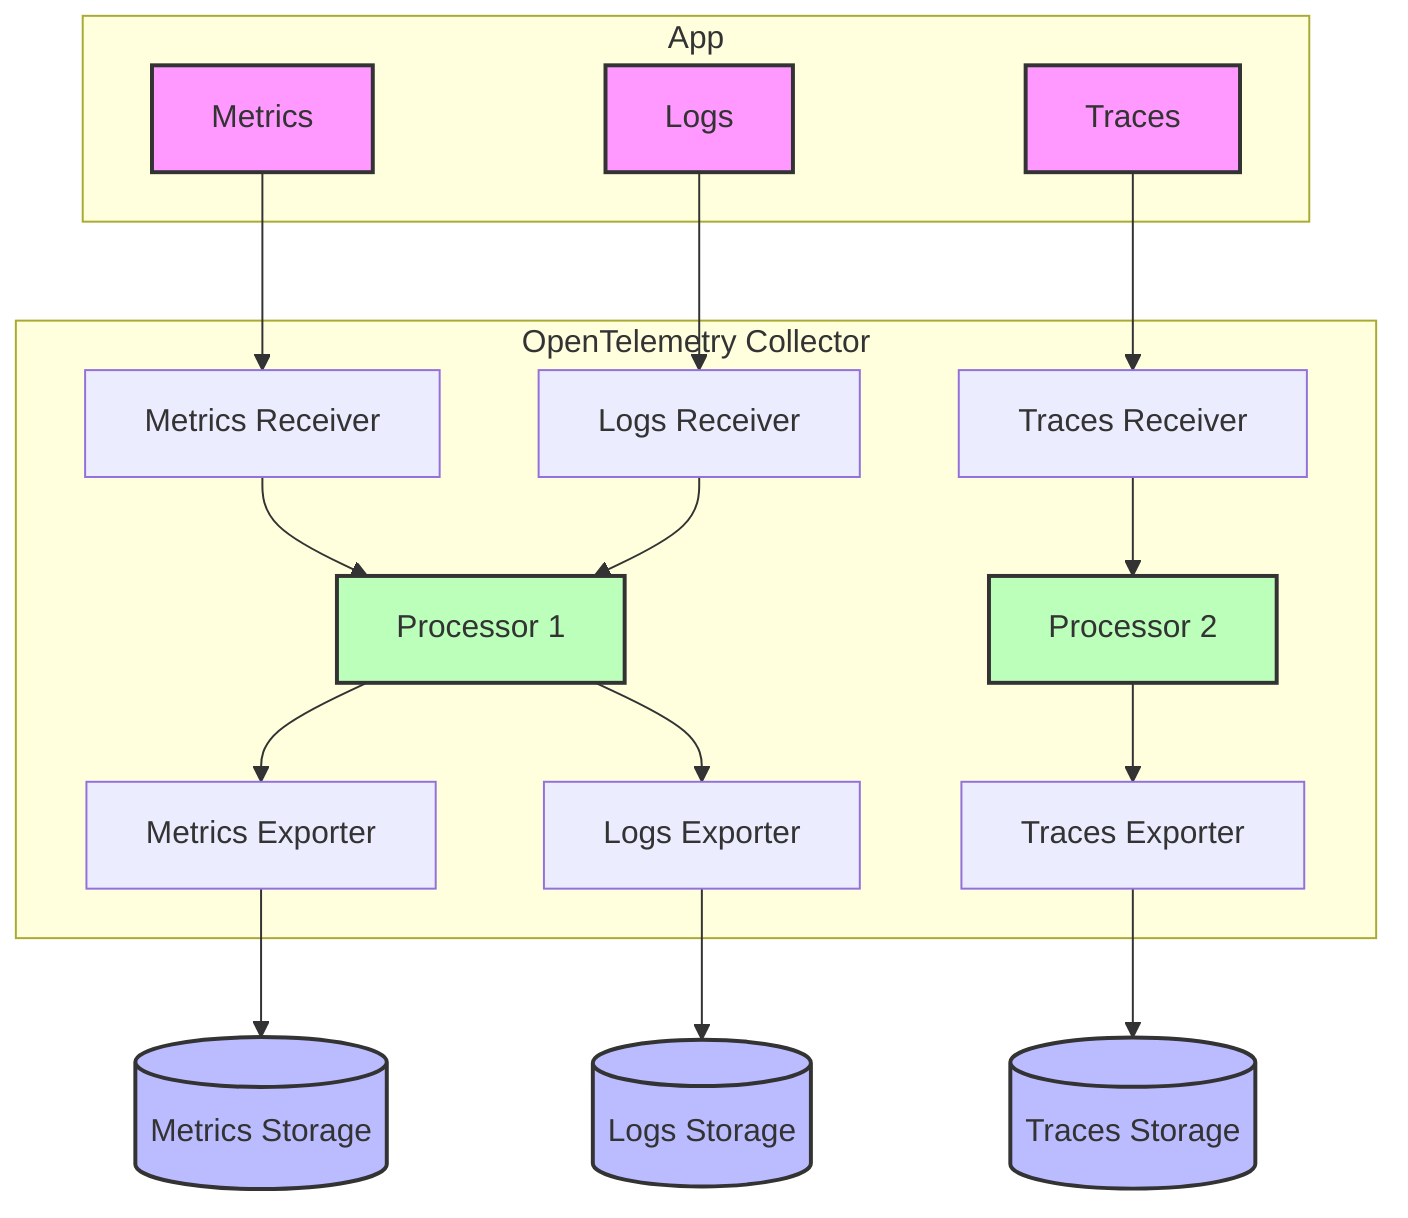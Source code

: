 graph TB
    subgraph App
        Metrics
        Logs
        Traces
    end
    subgraph OpenTelemetry Collector
        MetricsReceiver[Metrics Receiver]
        LogsReceiver[Logs Receiver]
        TracesReceiver[Traces Receiver]
        Processor1[Processor 1]
        Processor2[Processor 2]
        LogsExporter[Logs Exporter]
        MetricsExporter[Metrics Exporter]
        TracesExporter[Traces Exporter]
    end
    LogsStorage[(Logs Storage)]
    MetricsStorage[(Metrics Storage)]
    TracesStorage[(Traces Storage)]
    Metrics-->MetricsReceiver
    Logs-->LogsReceiver
    Traces-->TracesReceiver
    MetricsReceiver-->Processor1-->MetricsExporter
    LogsReceiver-->Processor1-->LogsExporter
    TracesReceiver-->Processor2-->TracesExporter
    MetricsExporter-->MetricsStorage
    LogsExporter-->LogsStorage
    TracesExporter-->TracesStorage
    
    classDef application fill:#f9f,stroke:#333,stroke-width:2px
    classDef storage fill:#bbf,stroke:#333,stroke-width:2px
    classDef processing fill:#bfb,stroke:#333,stroke-width:2px
    class LogsStorage,MetricsStorage,TracesStorage storage
    class Processor1,Processor2 processing
    class Metrics,Logs,Traces application